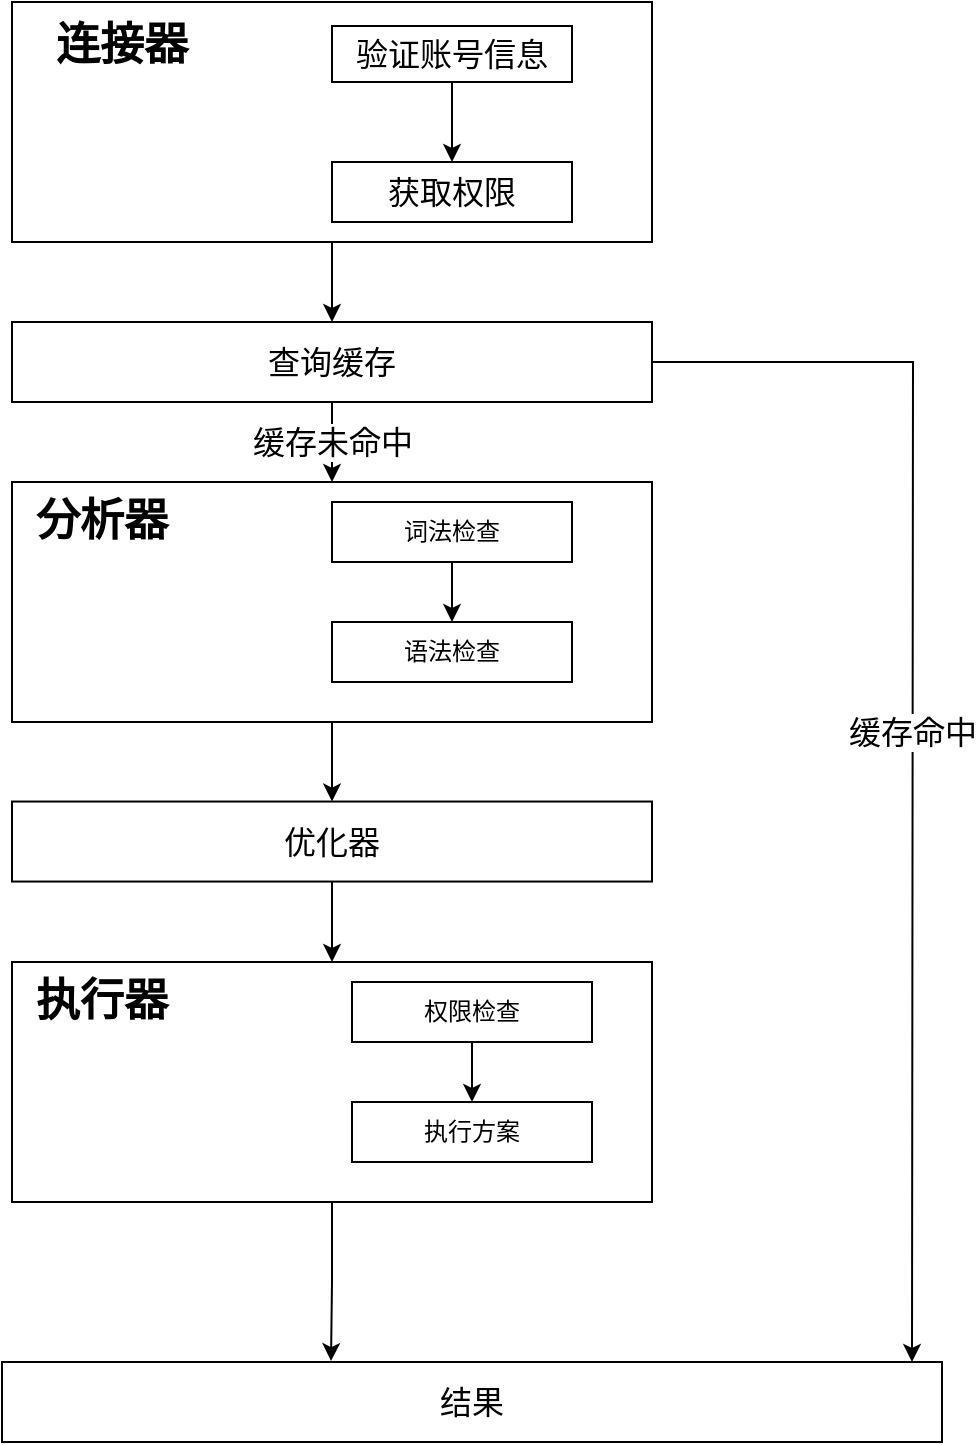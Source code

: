 <mxfile version="10.7.7" type="device"><diagram id="I6m5BQ3mbUW6URVXMH-L" name="第 1 页"><mxGraphModel dx="894" dy="596" grid="1" gridSize="10" guides="1" tooltips="1" connect="1" arrows="1" fold="1" page="1" pageScale="1" pageWidth="827" pageHeight="1169" math="0" shadow="0"><root><mxCell id="0"/><mxCell id="1" parent="0"/><mxCell id="6nlu88Umi6AwGq6hs5Vc-10" style="edgeStyle=orthogonalEdgeStyle;rounded=0;orthogonalLoop=1;jettySize=auto;html=1;entryX=0.5;entryY=0;entryDx=0;entryDy=0;" parent="1" source="6nlu88Umi6AwGq6hs5Vc-1" target="6nlu88Umi6AwGq6hs5Vc-6" edge="1"><mxGeometry relative="1" as="geometry"/></mxCell><mxCell id="6nlu88Umi6AwGq6hs5Vc-1" value="" style="rounded=0;whiteSpace=wrap;html=1;" parent="1" vertex="1"><mxGeometry x="120" y="40" width="320" height="120" as="geometry"/></mxCell><mxCell id="6nlu88Umi6AwGq6hs5Vc-2" value="&lt;font style=&quot;font-size: 22px&quot;&gt;&lt;b&gt;连接器&lt;/b&gt;&lt;/font&gt;" style="text;html=1;strokeColor=none;fillColor=none;align=center;verticalAlign=middle;whiteSpace=wrap;rounded=0;" parent="1" vertex="1"><mxGeometry x="130" y="52" width="90" height="20" as="geometry"/></mxCell><mxCell id="6nlu88Umi6AwGq6hs5Vc-5" style="edgeStyle=orthogonalEdgeStyle;rounded=0;orthogonalLoop=1;jettySize=auto;html=1;" parent="1" source="6nlu88Umi6AwGq6hs5Vc-3" target="6nlu88Umi6AwGq6hs5Vc-4" edge="1"><mxGeometry relative="1" as="geometry"/></mxCell><mxCell id="6nlu88Umi6AwGq6hs5Vc-3" value="&lt;font style=&quot;font-size: 16px&quot;&gt;验证账号信息&lt;/font&gt;" style="rounded=0;whiteSpace=wrap;html=1;" parent="1" vertex="1"><mxGeometry x="280" y="52" width="120" height="28" as="geometry"/></mxCell><mxCell id="6nlu88Umi6AwGq6hs5Vc-4" value="&lt;font style=&quot;font-size: 16px&quot;&gt;获取权限&lt;/font&gt;" style="rounded=0;whiteSpace=wrap;html=1;" parent="1" vertex="1"><mxGeometry x="280" y="120" width="120" height="30" as="geometry"/></mxCell><mxCell id="6nlu88Umi6AwGq6hs5Vc-11" value="&lt;span&gt;&lt;font style=&quot;font-size: 16px&quot;&gt;缓存未命中&lt;/font&gt;&lt;/span&gt;" style="edgeStyle=orthogonalEdgeStyle;rounded=0;orthogonalLoop=1;jettySize=auto;html=1;entryX=0.5;entryY=0;entryDx=0;entryDy=0;" parent="1" source="6nlu88Umi6AwGq6hs5Vc-6" target="6nlu88Umi6AwGq6hs5Vc-7" edge="1"><mxGeometry relative="1" as="geometry"/></mxCell><mxCell id="6nlu88Umi6AwGq6hs5Vc-23" value="&lt;font style=&quot;font-size: 16px&quot;&gt;缓存命中&lt;/font&gt;" style="edgeStyle=orthogonalEdgeStyle;rounded=0;orthogonalLoop=1;jettySize=auto;html=1;" parent="1" source="6nlu88Umi6AwGq6hs5Vc-6" edge="1"><mxGeometry relative="1" as="geometry"><mxPoint x="570" y="720" as="targetPoint"/></mxGeometry></mxCell><mxCell id="6nlu88Umi6AwGq6hs5Vc-6" value="&lt;font style=&quot;font-size: 16px&quot;&gt;查询缓存&lt;/font&gt;" style="rounded=0;whiteSpace=wrap;html=1;" parent="1" vertex="1"><mxGeometry x="120" y="200" width="320" height="40" as="geometry"/></mxCell><mxCell id="6nlu88Umi6AwGq6hs5Vc-17" style="edgeStyle=orthogonalEdgeStyle;rounded=0;orthogonalLoop=1;jettySize=auto;html=1;entryX=0.5;entryY=0;entryDx=0;entryDy=0;" parent="1" source="6nlu88Umi6AwGq6hs5Vc-7" target="6nlu88Umi6AwGq6hs5Vc-8" edge="1"><mxGeometry relative="1" as="geometry"/></mxCell><mxCell id="6nlu88Umi6AwGq6hs5Vc-7" value="" style="rounded=0;whiteSpace=wrap;html=1;" parent="1" vertex="1"><mxGeometry x="120" y="280" width="320" height="120" as="geometry"/></mxCell><mxCell id="6nlu88Umi6AwGq6hs5Vc-18" style="edgeStyle=orthogonalEdgeStyle;rounded=0;orthogonalLoop=1;jettySize=auto;html=1;entryX=0.5;entryY=0;entryDx=0;entryDy=0;" parent="1" source="6nlu88Umi6AwGq6hs5Vc-8" target="6nlu88Umi6AwGq6hs5Vc-9" edge="1"><mxGeometry relative="1" as="geometry"/></mxCell><mxCell id="6nlu88Umi6AwGq6hs5Vc-8" value="&lt;font style=&quot;font-size: 16px&quot;&gt;优化器&lt;br&gt;&lt;/font&gt;" style="rounded=0;whiteSpace=wrap;html=1;" parent="1" vertex="1"><mxGeometry x="120" y="439.769" width="320" height="40" as="geometry"/></mxCell><mxCell id="6nlu88Umi6AwGq6hs5Vc-24" style="edgeStyle=orthogonalEdgeStyle;rounded=0;orthogonalLoop=1;jettySize=auto;html=1;entryX=0.35;entryY=-0.011;entryDx=0;entryDy=0;entryPerimeter=0;" parent="1" source="6nlu88Umi6AwGq6hs5Vc-9" target="6nlu88Umi6AwGq6hs5Vc-22" edge="1"><mxGeometry relative="1" as="geometry"/></mxCell><mxCell id="6nlu88Umi6AwGq6hs5Vc-9" value="&lt;font style=&quot;font-size: 16px&quot;&gt;&lt;br&gt;&lt;/font&gt;" style="rounded=0;whiteSpace=wrap;html=1;" parent="1" vertex="1"><mxGeometry x="120" y="520" width="320" height="120" as="geometry"/></mxCell><mxCell id="6nlu88Umi6AwGq6hs5Vc-12" value="&lt;font size=&quot;1&quot;&gt;&lt;b style=&quot;font-size: 22px&quot;&gt;分析器&lt;/b&gt;&lt;/font&gt;" style="text;html=1;strokeColor=none;fillColor=none;align=center;verticalAlign=middle;whiteSpace=wrap;rounded=0;" parent="1" vertex="1"><mxGeometry x="130" y="290" width="70" height="20" as="geometry"/></mxCell><mxCell id="6nlu88Umi6AwGq6hs5Vc-15" style="edgeStyle=orthogonalEdgeStyle;rounded=0;orthogonalLoop=1;jettySize=auto;html=1;" parent="1" source="6nlu88Umi6AwGq6hs5Vc-13" target="6nlu88Umi6AwGq6hs5Vc-14" edge="1"><mxGeometry relative="1" as="geometry"/></mxCell><mxCell id="6nlu88Umi6AwGq6hs5Vc-13" value="词法检查" style="rounded=0;whiteSpace=wrap;html=1;" parent="1" vertex="1"><mxGeometry x="280" y="290" width="120" height="30" as="geometry"/></mxCell><mxCell id="6nlu88Umi6AwGq6hs5Vc-14" value="语法检查" style="rounded=0;whiteSpace=wrap;html=1;" parent="1" vertex="1"><mxGeometry x="280" y="350" width="120" height="30" as="geometry"/></mxCell><mxCell id="6nlu88Umi6AwGq6hs5Vc-16" value="&lt;font size=&quot;1&quot;&gt;&lt;b style=&quot;font-size: 22px&quot;&gt;执行器&lt;/b&gt;&lt;/font&gt;" style="text;html=1;strokeColor=none;fillColor=none;align=center;verticalAlign=middle;whiteSpace=wrap;rounded=0;" parent="1" vertex="1"><mxGeometry x="130" y="530" width="70" height="20" as="geometry"/></mxCell><mxCell id="6nlu88Umi6AwGq6hs5Vc-21" style="edgeStyle=orthogonalEdgeStyle;rounded=0;orthogonalLoop=1;jettySize=auto;html=1;entryX=0.5;entryY=0;entryDx=0;entryDy=0;" parent="1" source="6nlu88Umi6AwGq6hs5Vc-19" target="6nlu88Umi6AwGq6hs5Vc-20" edge="1"><mxGeometry relative="1" as="geometry"/></mxCell><mxCell id="6nlu88Umi6AwGq6hs5Vc-19" value="权限检查" style="rounded=0;whiteSpace=wrap;html=1;" parent="1" vertex="1"><mxGeometry x="290" y="530" width="120" height="30" as="geometry"/></mxCell><mxCell id="6nlu88Umi6AwGq6hs5Vc-20" value="执行方案" style="rounded=0;whiteSpace=wrap;html=1;" parent="1" vertex="1"><mxGeometry x="290" y="590" width="120" height="30" as="geometry"/></mxCell><mxCell id="6nlu88Umi6AwGq6hs5Vc-22" value="&lt;font style=&quot;font-size: 16px&quot;&gt;结果&lt;/font&gt;" style="rounded=0;whiteSpace=wrap;html=1;" parent="1" vertex="1"><mxGeometry x="115" y="720" width="470" height="40" as="geometry"/></mxCell></root></mxGraphModel></diagram></mxfile>